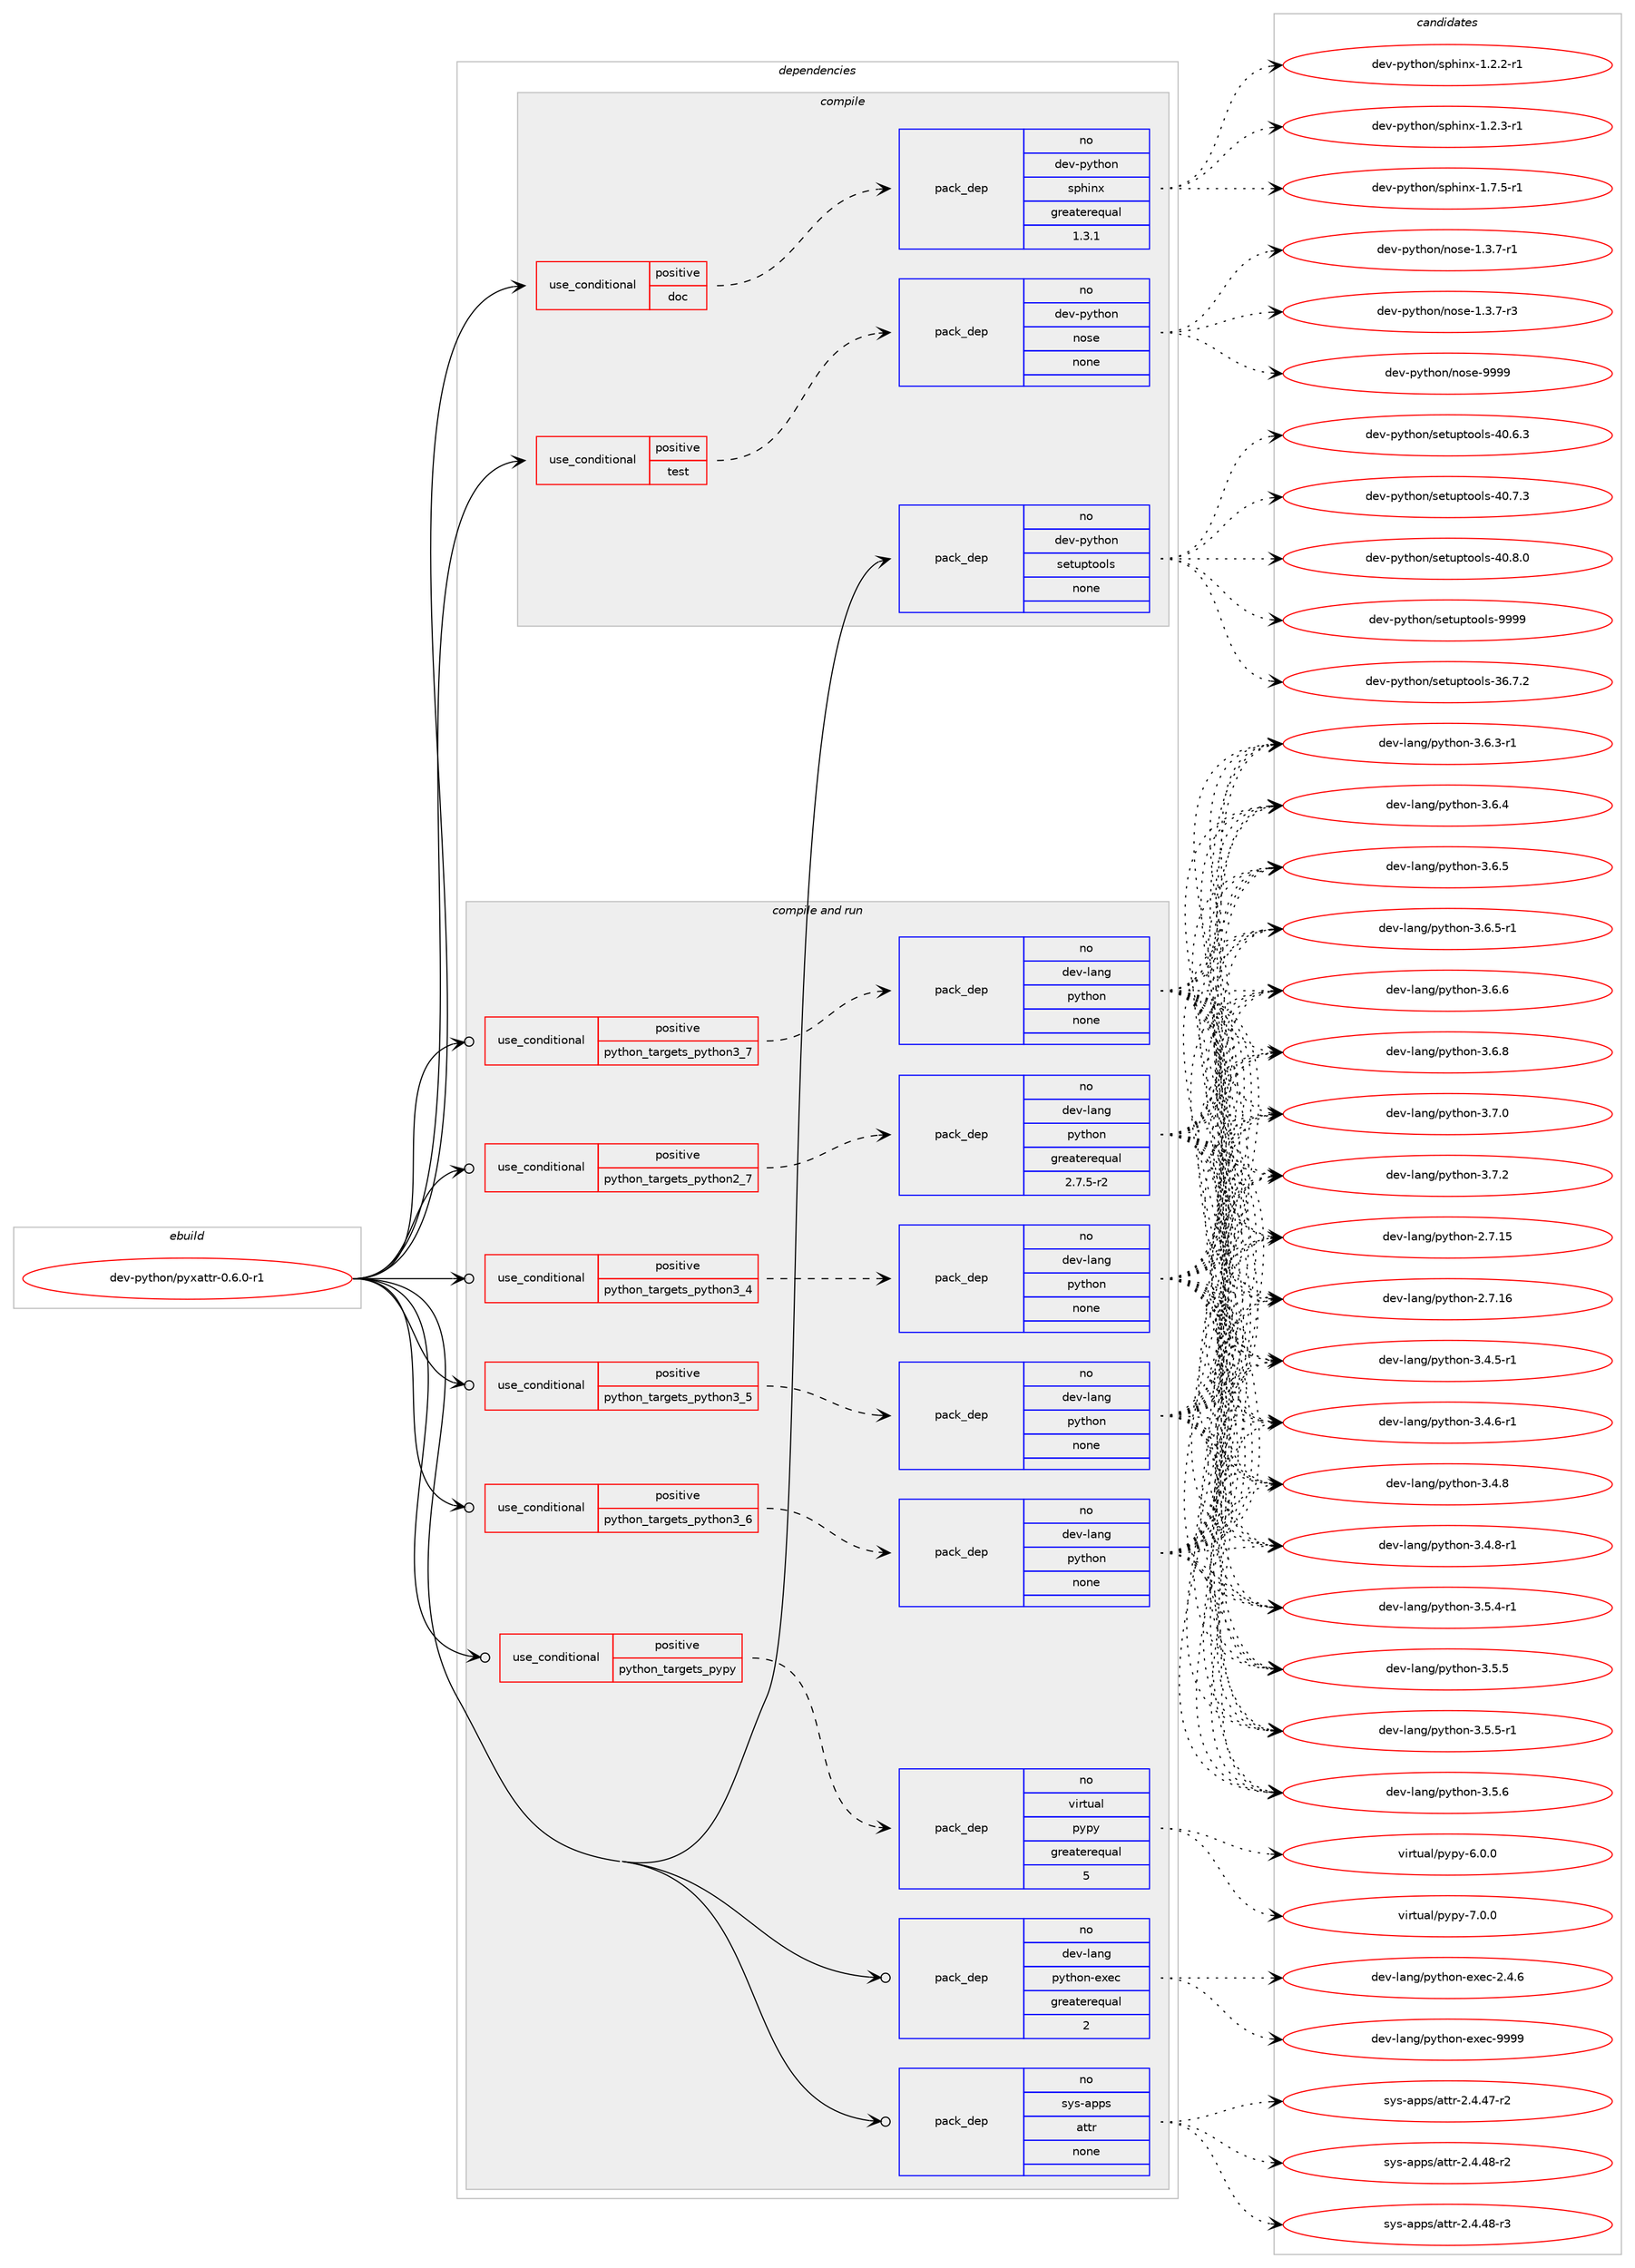 digraph prolog {

# *************
# Graph options
# *************

newrank=true;
concentrate=true;
compound=true;
graph [rankdir=LR,fontname=Helvetica,fontsize=10,ranksep=1.5];#, ranksep=2.5, nodesep=0.2];
edge  [arrowhead=vee];
node  [fontname=Helvetica,fontsize=10];

# **********
# The ebuild
# **********

subgraph cluster_leftcol {
color=gray;
rank=same;
label=<<i>ebuild</i>>;
id [label="dev-python/pyxattr-0.6.0-r1", color=red, width=4, href="../dev-python/pyxattr-0.6.0-r1.svg"];
}

# ****************
# The dependencies
# ****************

subgraph cluster_midcol {
color=gray;
label=<<i>dependencies</i>>;
subgraph cluster_compile {
fillcolor="#eeeeee";
style=filled;
label=<<i>compile</i>>;
subgraph cond383346 {
dependency1437691 [label=<<TABLE BORDER="0" CELLBORDER="1" CELLSPACING="0" CELLPADDING="4"><TR><TD ROWSPAN="3" CELLPADDING="10">use_conditional</TD></TR><TR><TD>positive</TD></TR><TR><TD>doc</TD></TR></TABLE>>, shape=none, color=red];
subgraph pack1030986 {
dependency1437692 [label=<<TABLE BORDER="0" CELLBORDER="1" CELLSPACING="0" CELLPADDING="4" WIDTH="220"><TR><TD ROWSPAN="6" CELLPADDING="30">pack_dep</TD></TR><TR><TD WIDTH="110">no</TD></TR><TR><TD>dev-python</TD></TR><TR><TD>sphinx</TD></TR><TR><TD>greaterequal</TD></TR><TR><TD>1.3.1</TD></TR></TABLE>>, shape=none, color=blue];
}
dependency1437691:e -> dependency1437692:w [weight=20,style="dashed",arrowhead="vee"];
}
id:e -> dependency1437691:w [weight=20,style="solid",arrowhead="vee"];
subgraph cond383347 {
dependency1437693 [label=<<TABLE BORDER="0" CELLBORDER="1" CELLSPACING="0" CELLPADDING="4"><TR><TD ROWSPAN="3" CELLPADDING="10">use_conditional</TD></TR><TR><TD>positive</TD></TR><TR><TD>test</TD></TR></TABLE>>, shape=none, color=red];
subgraph pack1030987 {
dependency1437694 [label=<<TABLE BORDER="0" CELLBORDER="1" CELLSPACING="0" CELLPADDING="4" WIDTH="220"><TR><TD ROWSPAN="6" CELLPADDING="30">pack_dep</TD></TR><TR><TD WIDTH="110">no</TD></TR><TR><TD>dev-python</TD></TR><TR><TD>nose</TD></TR><TR><TD>none</TD></TR><TR><TD></TD></TR></TABLE>>, shape=none, color=blue];
}
dependency1437693:e -> dependency1437694:w [weight=20,style="dashed",arrowhead="vee"];
}
id:e -> dependency1437693:w [weight=20,style="solid",arrowhead="vee"];
subgraph pack1030988 {
dependency1437695 [label=<<TABLE BORDER="0" CELLBORDER="1" CELLSPACING="0" CELLPADDING="4" WIDTH="220"><TR><TD ROWSPAN="6" CELLPADDING="30">pack_dep</TD></TR><TR><TD WIDTH="110">no</TD></TR><TR><TD>dev-python</TD></TR><TR><TD>setuptools</TD></TR><TR><TD>none</TD></TR><TR><TD></TD></TR></TABLE>>, shape=none, color=blue];
}
id:e -> dependency1437695:w [weight=20,style="solid",arrowhead="vee"];
}
subgraph cluster_compileandrun {
fillcolor="#eeeeee";
style=filled;
label=<<i>compile and run</i>>;
subgraph cond383348 {
dependency1437696 [label=<<TABLE BORDER="0" CELLBORDER="1" CELLSPACING="0" CELLPADDING="4"><TR><TD ROWSPAN="3" CELLPADDING="10">use_conditional</TD></TR><TR><TD>positive</TD></TR><TR><TD>python_targets_pypy</TD></TR></TABLE>>, shape=none, color=red];
subgraph pack1030989 {
dependency1437697 [label=<<TABLE BORDER="0" CELLBORDER="1" CELLSPACING="0" CELLPADDING="4" WIDTH="220"><TR><TD ROWSPAN="6" CELLPADDING="30">pack_dep</TD></TR><TR><TD WIDTH="110">no</TD></TR><TR><TD>virtual</TD></TR><TR><TD>pypy</TD></TR><TR><TD>greaterequal</TD></TR><TR><TD>5</TD></TR></TABLE>>, shape=none, color=blue];
}
dependency1437696:e -> dependency1437697:w [weight=20,style="dashed",arrowhead="vee"];
}
id:e -> dependency1437696:w [weight=20,style="solid",arrowhead="odotvee"];
subgraph cond383349 {
dependency1437698 [label=<<TABLE BORDER="0" CELLBORDER="1" CELLSPACING="0" CELLPADDING="4"><TR><TD ROWSPAN="3" CELLPADDING="10">use_conditional</TD></TR><TR><TD>positive</TD></TR><TR><TD>python_targets_python2_7</TD></TR></TABLE>>, shape=none, color=red];
subgraph pack1030990 {
dependency1437699 [label=<<TABLE BORDER="0" CELLBORDER="1" CELLSPACING="0" CELLPADDING="4" WIDTH="220"><TR><TD ROWSPAN="6" CELLPADDING="30">pack_dep</TD></TR><TR><TD WIDTH="110">no</TD></TR><TR><TD>dev-lang</TD></TR><TR><TD>python</TD></TR><TR><TD>greaterequal</TD></TR><TR><TD>2.7.5-r2</TD></TR></TABLE>>, shape=none, color=blue];
}
dependency1437698:e -> dependency1437699:w [weight=20,style="dashed",arrowhead="vee"];
}
id:e -> dependency1437698:w [weight=20,style="solid",arrowhead="odotvee"];
subgraph cond383350 {
dependency1437700 [label=<<TABLE BORDER="0" CELLBORDER="1" CELLSPACING="0" CELLPADDING="4"><TR><TD ROWSPAN="3" CELLPADDING="10">use_conditional</TD></TR><TR><TD>positive</TD></TR><TR><TD>python_targets_python3_4</TD></TR></TABLE>>, shape=none, color=red];
subgraph pack1030991 {
dependency1437701 [label=<<TABLE BORDER="0" CELLBORDER="1" CELLSPACING="0" CELLPADDING="4" WIDTH="220"><TR><TD ROWSPAN="6" CELLPADDING="30">pack_dep</TD></TR><TR><TD WIDTH="110">no</TD></TR><TR><TD>dev-lang</TD></TR><TR><TD>python</TD></TR><TR><TD>none</TD></TR><TR><TD></TD></TR></TABLE>>, shape=none, color=blue];
}
dependency1437700:e -> dependency1437701:w [weight=20,style="dashed",arrowhead="vee"];
}
id:e -> dependency1437700:w [weight=20,style="solid",arrowhead="odotvee"];
subgraph cond383351 {
dependency1437702 [label=<<TABLE BORDER="0" CELLBORDER="1" CELLSPACING="0" CELLPADDING="4"><TR><TD ROWSPAN="3" CELLPADDING="10">use_conditional</TD></TR><TR><TD>positive</TD></TR><TR><TD>python_targets_python3_5</TD></TR></TABLE>>, shape=none, color=red];
subgraph pack1030992 {
dependency1437703 [label=<<TABLE BORDER="0" CELLBORDER="1" CELLSPACING="0" CELLPADDING="4" WIDTH="220"><TR><TD ROWSPAN="6" CELLPADDING="30">pack_dep</TD></TR><TR><TD WIDTH="110">no</TD></TR><TR><TD>dev-lang</TD></TR><TR><TD>python</TD></TR><TR><TD>none</TD></TR><TR><TD></TD></TR></TABLE>>, shape=none, color=blue];
}
dependency1437702:e -> dependency1437703:w [weight=20,style="dashed",arrowhead="vee"];
}
id:e -> dependency1437702:w [weight=20,style="solid",arrowhead="odotvee"];
subgraph cond383352 {
dependency1437704 [label=<<TABLE BORDER="0" CELLBORDER="1" CELLSPACING="0" CELLPADDING="4"><TR><TD ROWSPAN="3" CELLPADDING="10">use_conditional</TD></TR><TR><TD>positive</TD></TR><TR><TD>python_targets_python3_6</TD></TR></TABLE>>, shape=none, color=red];
subgraph pack1030993 {
dependency1437705 [label=<<TABLE BORDER="0" CELLBORDER="1" CELLSPACING="0" CELLPADDING="4" WIDTH="220"><TR><TD ROWSPAN="6" CELLPADDING="30">pack_dep</TD></TR><TR><TD WIDTH="110">no</TD></TR><TR><TD>dev-lang</TD></TR><TR><TD>python</TD></TR><TR><TD>none</TD></TR><TR><TD></TD></TR></TABLE>>, shape=none, color=blue];
}
dependency1437704:e -> dependency1437705:w [weight=20,style="dashed",arrowhead="vee"];
}
id:e -> dependency1437704:w [weight=20,style="solid",arrowhead="odotvee"];
subgraph cond383353 {
dependency1437706 [label=<<TABLE BORDER="0" CELLBORDER="1" CELLSPACING="0" CELLPADDING="4"><TR><TD ROWSPAN="3" CELLPADDING="10">use_conditional</TD></TR><TR><TD>positive</TD></TR><TR><TD>python_targets_python3_7</TD></TR></TABLE>>, shape=none, color=red];
subgraph pack1030994 {
dependency1437707 [label=<<TABLE BORDER="0" CELLBORDER="1" CELLSPACING="0" CELLPADDING="4" WIDTH="220"><TR><TD ROWSPAN="6" CELLPADDING="30">pack_dep</TD></TR><TR><TD WIDTH="110">no</TD></TR><TR><TD>dev-lang</TD></TR><TR><TD>python</TD></TR><TR><TD>none</TD></TR><TR><TD></TD></TR></TABLE>>, shape=none, color=blue];
}
dependency1437706:e -> dependency1437707:w [weight=20,style="dashed",arrowhead="vee"];
}
id:e -> dependency1437706:w [weight=20,style="solid",arrowhead="odotvee"];
subgraph pack1030995 {
dependency1437708 [label=<<TABLE BORDER="0" CELLBORDER="1" CELLSPACING="0" CELLPADDING="4" WIDTH="220"><TR><TD ROWSPAN="6" CELLPADDING="30">pack_dep</TD></TR><TR><TD WIDTH="110">no</TD></TR><TR><TD>dev-lang</TD></TR><TR><TD>python-exec</TD></TR><TR><TD>greaterequal</TD></TR><TR><TD>2</TD></TR></TABLE>>, shape=none, color=blue];
}
id:e -> dependency1437708:w [weight=20,style="solid",arrowhead="odotvee"];
subgraph pack1030996 {
dependency1437709 [label=<<TABLE BORDER="0" CELLBORDER="1" CELLSPACING="0" CELLPADDING="4" WIDTH="220"><TR><TD ROWSPAN="6" CELLPADDING="30">pack_dep</TD></TR><TR><TD WIDTH="110">no</TD></TR><TR><TD>sys-apps</TD></TR><TR><TD>attr</TD></TR><TR><TD>none</TD></TR><TR><TD></TD></TR></TABLE>>, shape=none, color=blue];
}
id:e -> dependency1437709:w [weight=20,style="solid",arrowhead="odotvee"];
}
subgraph cluster_run {
fillcolor="#eeeeee";
style=filled;
label=<<i>run</i>>;
}
}

# **************
# The candidates
# **************

subgraph cluster_choices {
rank=same;
color=gray;
label=<<i>candidates</i>>;

subgraph choice1030986 {
color=black;
nodesep=1;
choice10010111845112121116104111110471151121041051101204549465046504511449 [label="dev-python/sphinx-1.2.2-r1", color=red, width=4,href="../dev-python/sphinx-1.2.2-r1.svg"];
choice10010111845112121116104111110471151121041051101204549465046514511449 [label="dev-python/sphinx-1.2.3-r1", color=red, width=4,href="../dev-python/sphinx-1.2.3-r1.svg"];
choice10010111845112121116104111110471151121041051101204549465546534511449 [label="dev-python/sphinx-1.7.5-r1", color=red, width=4,href="../dev-python/sphinx-1.7.5-r1.svg"];
dependency1437692:e -> choice10010111845112121116104111110471151121041051101204549465046504511449:w [style=dotted,weight="100"];
dependency1437692:e -> choice10010111845112121116104111110471151121041051101204549465046514511449:w [style=dotted,weight="100"];
dependency1437692:e -> choice10010111845112121116104111110471151121041051101204549465546534511449:w [style=dotted,weight="100"];
}
subgraph choice1030987 {
color=black;
nodesep=1;
choice10010111845112121116104111110471101111151014549465146554511449 [label="dev-python/nose-1.3.7-r1", color=red, width=4,href="../dev-python/nose-1.3.7-r1.svg"];
choice10010111845112121116104111110471101111151014549465146554511451 [label="dev-python/nose-1.3.7-r3", color=red, width=4,href="../dev-python/nose-1.3.7-r3.svg"];
choice10010111845112121116104111110471101111151014557575757 [label="dev-python/nose-9999", color=red, width=4,href="../dev-python/nose-9999.svg"];
dependency1437694:e -> choice10010111845112121116104111110471101111151014549465146554511449:w [style=dotted,weight="100"];
dependency1437694:e -> choice10010111845112121116104111110471101111151014549465146554511451:w [style=dotted,weight="100"];
dependency1437694:e -> choice10010111845112121116104111110471101111151014557575757:w [style=dotted,weight="100"];
}
subgraph choice1030988 {
color=black;
nodesep=1;
choice100101118451121211161041111104711510111611711211611111110811545515446554650 [label="dev-python/setuptools-36.7.2", color=red, width=4,href="../dev-python/setuptools-36.7.2.svg"];
choice100101118451121211161041111104711510111611711211611111110811545524846544651 [label="dev-python/setuptools-40.6.3", color=red, width=4,href="../dev-python/setuptools-40.6.3.svg"];
choice100101118451121211161041111104711510111611711211611111110811545524846554651 [label="dev-python/setuptools-40.7.3", color=red, width=4,href="../dev-python/setuptools-40.7.3.svg"];
choice100101118451121211161041111104711510111611711211611111110811545524846564648 [label="dev-python/setuptools-40.8.0", color=red, width=4,href="../dev-python/setuptools-40.8.0.svg"];
choice10010111845112121116104111110471151011161171121161111111081154557575757 [label="dev-python/setuptools-9999", color=red, width=4,href="../dev-python/setuptools-9999.svg"];
dependency1437695:e -> choice100101118451121211161041111104711510111611711211611111110811545515446554650:w [style=dotted,weight="100"];
dependency1437695:e -> choice100101118451121211161041111104711510111611711211611111110811545524846544651:w [style=dotted,weight="100"];
dependency1437695:e -> choice100101118451121211161041111104711510111611711211611111110811545524846554651:w [style=dotted,weight="100"];
dependency1437695:e -> choice100101118451121211161041111104711510111611711211611111110811545524846564648:w [style=dotted,weight="100"];
dependency1437695:e -> choice10010111845112121116104111110471151011161171121161111111081154557575757:w [style=dotted,weight="100"];
}
subgraph choice1030989 {
color=black;
nodesep=1;
choice1181051141161179710847112121112121455446484648 [label="virtual/pypy-6.0.0", color=red, width=4,href="../virtual/pypy-6.0.0.svg"];
choice1181051141161179710847112121112121455546484648 [label="virtual/pypy-7.0.0", color=red, width=4,href="../virtual/pypy-7.0.0.svg"];
dependency1437697:e -> choice1181051141161179710847112121112121455446484648:w [style=dotted,weight="100"];
dependency1437697:e -> choice1181051141161179710847112121112121455546484648:w [style=dotted,weight="100"];
}
subgraph choice1030990 {
color=black;
nodesep=1;
choice10010111845108971101034711212111610411111045504655464953 [label="dev-lang/python-2.7.15", color=red, width=4,href="../dev-lang/python-2.7.15.svg"];
choice10010111845108971101034711212111610411111045504655464954 [label="dev-lang/python-2.7.16", color=red, width=4,href="../dev-lang/python-2.7.16.svg"];
choice1001011184510897110103471121211161041111104551465246534511449 [label="dev-lang/python-3.4.5-r1", color=red, width=4,href="../dev-lang/python-3.4.5-r1.svg"];
choice1001011184510897110103471121211161041111104551465246544511449 [label="dev-lang/python-3.4.6-r1", color=red, width=4,href="../dev-lang/python-3.4.6-r1.svg"];
choice100101118451089711010347112121116104111110455146524656 [label="dev-lang/python-3.4.8", color=red, width=4,href="../dev-lang/python-3.4.8.svg"];
choice1001011184510897110103471121211161041111104551465246564511449 [label="dev-lang/python-3.4.8-r1", color=red, width=4,href="../dev-lang/python-3.4.8-r1.svg"];
choice1001011184510897110103471121211161041111104551465346524511449 [label="dev-lang/python-3.5.4-r1", color=red, width=4,href="../dev-lang/python-3.5.4-r1.svg"];
choice100101118451089711010347112121116104111110455146534653 [label="dev-lang/python-3.5.5", color=red, width=4,href="../dev-lang/python-3.5.5.svg"];
choice1001011184510897110103471121211161041111104551465346534511449 [label="dev-lang/python-3.5.5-r1", color=red, width=4,href="../dev-lang/python-3.5.5-r1.svg"];
choice100101118451089711010347112121116104111110455146534654 [label="dev-lang/python-3.5.6", color=red, width=4,href="../dev-lang/python-3.5.6.svg"];
choice1001011184510897110103471121211161041111104551465446514511449 [label="dev-lang/python-3.6.3-r1", color=red, width=4,href="../dev-lang/python-3.6.3-r1.svg"];
choice100101118451089711010347112121116104111110455146544652 [label="dev-lang/python-3.6.4", color=red, width=4,href="../dev-lang/python-3.6.4.svg"];
choice100101118451089711010347112121116104111110455146544653 [label="dev-lang/python-3.6.5", color=red, width=4,href="../dev-lang/python-3.6.5.svg"];
choice1001011184510897110103471121211161041111104551465446534511449 [label="dev-lang/python-3.6.5-r1", color=red, width=4,href="../dev-lang/python-3.6.5-r1.svg"];
choice100101118451089711010347112121116104111110455146544654 [label="dev-lang/python-3.6.6", color=red, width=4,href="../dev-lang/python-3.6.6.svg"];
choice100101118451089711010347112121116104111110455146544656 [label="dev-lang/python-3.6.8", color=red, width=4,href="../dev-lang/python-3.6.8.svg"];
choice100101118451089711010347112121116104111110455146554648 [label="dev-lang/python-3.7.0", color=red, width=4,href="../dev-lang/python-3.7.0.svg"];
choice100101118451089711010347112121116104111110455146554650 [label="dev-lang/python-3.7.2", color=red, width=4,href="../dev-lang/python-3.7.2.svg"];
dependency1437699:e -> choice10010111845108971101034711212111610411111045504655464953:w [style=dotted,weight="100"];
dependency1437699:e -> choice10010111845108971101034711212111610411111045504655464954:w [style=dotted,weight="100"];
dependency1437699:e -> choice1001011184510897110103471121211161041111104551465246534511449:w [style=dotted,weight="100"];
dependency1437699:e -> choice1001011184510897110103471121211161041111104551465246544511449:w [style=dotted,weight="100"];
dependency1437699:e -> choice100101118451089711010347112121116104111110455146524656:w [style=dotted,weight="100"];
dependency1437699:e -> choice1001011184510897110103471121211161041111104551465246564511449:w [style=dotted,weight="100"];
dependency1437699:e -> choice1001011184510897110103471121211161041111104551465346524511449:w [style=dotted,weight="100"];
dependency1437699:e -> choice100101118451089711010347112121116104111110455146534653:w [style=dotted,weight="100"];
dependency1437699:e -> choice1001011184510897110103471121211161041111104551465346534511449:w [style=dotted,weight="100"];
dependency1437699:e -> choice100101118451089711010347112121116104111110455146534654:w [style=dotted,weight="100"];
dependency1437699:e -> choice1001011184510897110103471121211161041111104551465446514511449:w [style=dotted,weight="100"];
dependency1437699:e -> choice100101118451089711010347112121116104111110455146544652:w [style=dotted,weight="100"];
dependency1437699:e -> choice100101118451089711010347112121116104111110455146544653:w [style=dotted,weight="100"];
dependency1437699:e -> choice1001011184510897110103471121211161041111104551465446534511449:w [style=dotted,weight="100"];
dependency1437699:e -> choice100101118451089711010347112121116104111110455146544654:w [style=dotted,weight="100"];
dependency1437699:e -> choice100101118451089711010347112121116104111110455146544656:w [style=dotted,weight="100"];
dependency1437699:e -> choice100101118451089711010347112121116104111110455146554648:w [style=dotted,weight="100"];
dependency1437699:e -> choice100101118451089711010347112121116104111110455146554650:w [style=dotted,weight="100"];
}
subgraph choice1030991 {
color=black;
nodesep=1;
choice10010111845108971101034711212111610411111045504655464953 [label="dev-lang/python-2.7.15", color=red, width=4,href="../dev-lang/python-2.7.15.svg"];
choice10010111845108971101034711212111610411111045504655464954 [label="dev-lang/python-2.7.16", color=red, width=4,href="../dev-lang/python-2.7.16.svg"];
choice1001011184510897110103471121211161041111104551465246534511449 [label="dev-lang/python-3.4.5-r1", color=red, width=4,href="../dev-lang/python-3.4.5-r1.svg"];
choice1001011184510897110103471121211161041111104551465246544511449 [label="dev-lang/python-3.4.6-r1", color=red, width=4,href="../dev-lang/python-3.4.6-r1.svg"];
choice100101118451089711010347112121116104111110455146524656 [label="dev-lang/python-3.4.8", color=red, width=4,href="../dev-lang/python-3.4.8.svg"];
choice1001011184510897110103471121211161041111104551465246564511449 [label="dev-lang/python-3.4.8-r1", color=red, width=4,href="../dev-lang/python-3.4.8-r1.svg"];
choice1001011184510897110103471121211161041111104551465346524511449 [label="dev-lang/python-3.5.4-r1", color=red, width=4,href="../dev-lang/python-3.5.4-r1.svg"];
choice100101118451089711010347112121116104111110455146534653 [label="dev-lang/python-3.5.5", color=red, width=4,href="../dev-lang/python-3.5.5.svg"];
choice1001011184510897110103471121211161041111104551465346534511449 [label="dev-lang/python-3.5.5-r1", color=red, width=4,href="../dev-lang/python-3.5.5-r1.svg"];
choice100101118451089711010347112121116104111110455146534654 [label="dev-lang/python-3.5.6", color=red, width=4,href="../dev-lang/python-3.5.6.svg"];
choice1001011184510897110103471121211161041111104551465446514511449 [label="dev-lang/python-3.6.3-r1", color=red, width=4,href="../dev-lang/python-3.6.3-r1.svg"];
choice100101118451089711010347112121116104111110455146544652 [label="dev-lang/python-3.6.4", color=red, width=4,href="../dev-lang/python-3.6.4.svg"];
choice100101118451089711010347112121116104111110455146544653 [label="dev-lang/python-3.6.5", color=red, width=4,href="../dev-lang/python-3.6.5.svg"];
choice1001011184510897110103471121211161041111104551465446534511449 [label="dev-lang/python-3.6.5-r1", color=red, width=4,href="../dev-lang/python-3.6.5-r1.svg"];
choice100101118451089711010347112121116104111110455146544654 [label="dev-lang/python-3.6.6", color=red, width=4,href="../dev-lang/python-3.6.6.svg"];
choice100101118451089711010347112121116104111110455146544656 [label="dev-lang/python-3.6.8", color=red, width=4,href="../dev-lang/python-3.6.8.svg"];
choice100101118451089711010347112121116104111110455146554648 [label="dev-lang/python-3.7.0", color=red, width=4,href="../dev-lang/python-3.7.0.svg"];
choice100101118451089711010347112121116104111110455146554650 [label="dev-lang/python-3.7.2", color=red, width=4,href="../dev-lang/python-3.7.2.svg"];
dependency1437701:e -> choice10010111845108971101034711212111610411111045504655464953:w [style=dotted,weight="100"];
dependency1437701:e -> choice10010111845108971101034711212111610411111045504655464954:w [style=dotted,weight="100"];
dependency1437701:e -> choice1001011184510897110103471121211161041111104551465246534511449:w [style=dotted,weight="100"];
dependency1437701:e -> choice1001011184510897110103471121211161041111104551465246544511449:w [style=dotted,weight="100"];
dependency1437701:e -> choice100101118451089711010347112121116104111110455146524656:w [style=dotted,weight="100"];
dependency1437701:e -> choice1001011184510897110103471121211161041111104551465246564511449:w [style=dotted,weight="100"];
dependency1437701:e -> choice1001011184510897110103471121211161041111104551465346524511449:w [style=dotted,weight="100"];
dependency1437701:e -> choice100101118451089711010347112121116104111110455146534653:w [style=dotted,weight="100"];
dependency1437701:e -> choice1001011184510897110103471121211161041111104551465346534511449:w [style=dotted,weight="100"];
dependency1437701:e -> choice100101118451089711010347112121116104111110455146534654:w [style=dotted,weight="100"];
dependency1437701:e -> choice1001011184510897110103471121211161041111104551465446514511449:w [style=dotted,weight="100"];
dependency1437701:e -> choice100101118451089711010347112121116104111110455146544652:w [style=dotted,weight="100"];
dependency1437701:e -> choice100101118451089711010347112121116104111110455146544653:w [style=dotted,weight="100"];
dependency1437701:e -> choice1001011184510897110103471121211161041111104551465446534511449:w [style=dotted,weight="100"];
dependency1437701:e -> choice100101118451089711010347112121116104111110455146544654:w [style=dotted,weight="100"];
dependency1437701:e -> choice100101118451089711010347112121116104111110455146544656:w [style=dotted,weight="100"];
dependency1437701:e -> choice100101118451089711010347112121116104111110455146554648:w [style=dotted,weight="100"];
dependency1437701:e -> choice100101118451089711010347112121116104111110455146554650:w [style=dotted,weight="100"];
}
subgraph choice1030992 {
color=black;
nodesep=1;
choice10010111845108971101034711212111610411111045504655464953 [label="dev-lang/python-2.7.15", color=red, width=4,href="../dev-lang/python-2.7.15.svg"];
choice10010111845108971101034711212111610411111045504655464954 [label="dev-lang/python-2.7.16", color=red, width=4,href="../dev-lang/python-2.7.16.svg"];
choice1001011184510897110103471121211161041111104551465246534511449 [label="dev-lang/python-3.4.5-r1", color=red, width=4,href="../dev-lang/python-3.4.5-r1.svg"];
choice1001011184510897110103471121211161041111104551465246544511449 [label="dev-lang/python-3.4.6-r1", color=red, width=4,href="../dev-lang/python-3.4.6-r1.svg"];
choice100101118451089711010347112121116104111110455146524656 [label="dev-lang/python-3.4.8", color=red, width=4,href="../dev-lang/python-3.4.8.svg"];
choice1001011184510897110103471121211161041111104551465246564511449 [label="dev-lang/python-3.4.8-r1", color=red, width=4,href="../dev-lang/python-3.4.8-r1.svg"];
choice1001011184510897110103471121211161041111104551465346524511449 [label="dev-lang/python-3.5.4-r1", color=red, width=4,href="../dev-lang/python-3.5.4-r1.svg"];
choice100101118451089711010347112121116104111110455146534653 [label="dev-lang/python-3.5.5", color=red, width=4,href="../dev-lang/python-3.5.5.svg"];
choice1001011184510897110103471121211161041111104551465346534511449 [label="dev-lang/python-3.5.5-r1", color=red, width=4,href="../dev-lang/python-3.5.5-r1.svg"];
choice100101118451089711010347112121116104111110455146534654 [label="dev-lang/python-3.5.6", color=red, width=4,href="../dev-lang/python-3.5.6.svg"];
choice1001011184510897110103471121211161041111104551465446514511449 [label="dev-lang/python-3.6.3-r1", color=red, width=4,href="../dev-lang/python-3.6.3-r1.svg"];
choice100101118451089711010347112121116104111110455146544652 [label="dev-lang/python-3.6.4", color=red, width=4,href="../dev-lang/python-3.6.4.svg"];
choice100101118451089711010347112121116104111110455146544653 [label="dev-lang/python-3.6.5", color=red, width=4,href="../dev-lang/python-3.6.5.svg"];
choice1001011184510897110103471121211161041111104551465446534511449 [label="dev-lang/python-3.6.5-r1", color=red, width=4,href="../dev-lang/python-3.6.5-r1.svg"];
choice100101118451089711010347112121116104111110455146544654 [label="dev-lang/python-3.6.6", color=red, width=4,href="../dev-lang/python-3.6.6.svg"];
choice100101118451089711010347112121116104111110455146544656 [label="dev-lang/python-3.6.8", color=red, width=4,href="../dev-lang/python-3.6.8.svg"];
choice100101118451089711010347112121116104111110455146554648 [label="dev-lang/python-3.7.0", color=red, width=4,href="../dev-lang/python-3.7.0.svg"];
choice100101118451089711010347112121116104111110455146554650 [label="dev-lang/python-3.7.2", color=red, width=4,href="../dev-lang/python-3.7.2.svg"];
dependency1437703:e -> choice10010111845108971101034711212111610411111045504655464953:w [style=dotted,weight="100"];
dependency1437703:e -> choice10010111845108971101034711212111610411111045504655464954:w [style=dotted,weight="100"];
dependency1437703:e -> choice1001011184510897110103471121211161041111104551465246534511449:w [style=dotted,weight="100"];
dependency1437703:e -> choice1001011184510897110103471121211161041111104551465246544511449:w [style=dotted,weight="100"];
dependency1437703:e -> choice100101118451089711010347112121116104111110455146524656:w [style=dotted,weight="100"];
dependency1437703:e -> choice1001011184510897110103471121211161041111104551465246564511449:w [style=dotted,weight="100"];
dependency1437703:e -> choice1001011184510897110103471121211161041111104551465346524511449:w [style=dotted,weight="100"];
dependency1437703:e -> choice100101118451089711010347112121116104111110455146534653:w [style=dotted,weight="100"];
dependency1437703:e -> choice1001011184510897110103471121211161041111104551465346534511449:w [style=dotted,weight="100"];
dependency1437703:e -> choice100101118451089711010347112121116104111110455146534654:w [style=dotted,weight="100"];
dependency1437703:e -> choice1001011184510897110103471121211161041111104551465446514511449:w [style=dotted,weight="100"];
dependency1437703:e -> choice100101118451089711010347112121116104111110455146544652:w [style=dotted,weight="100"];
dependency1437703:e -> choice100101118451089711010347112121116104111110455146544653:w [style=dotted,weight="100"];
dependency1437703:e -> choice1001011184510897110103471121211161041111104551465446534511449:w [style=dotted,weight="100"];
dependency1437703:e -> choice100101118451089711010347112121116104111110455146544654:w [style=dotted,weight="100"];
dependency1437703:e -> choice100101118451089711010347112121116104111110455146544656:w [style=dotted,weight="100"];
dependency1437703:e -> choice100101118451089711010347112121116104111110455146554648:w [style=dotted,weight="100"];
dependency1437703:e -> choice100101118451089711010347112121116104111110455146554650:w [style=dotted,weight="100"];
}
subgraph choice1030993 {
color=black;
nodesep=1;
choice10010111845108971101034711212111610411111045504655464953 [label="dev-lang/python-2.7.15", color=red, width=4,href="../dev-lang/python-2.7.15.svg"];
choice10010111845108971101034711212111610411111045504655464954 [label="dev-lang/python-2.7.16", color=red, width=4,href="../dev-lang/python-2.7.16.svg"];
choice1001011184510897110103471121211161041111104551465246534511449 [label="dev-lang/python-3.4.5-r1", color=red, width=4,href="../dev-lang/python-3.4.5-r1.svg"];
choice1001011184510897110103471121211161041111104551465246544511449 [label="dev-lang/python-3.4.6-r1", color=red, width=4,href="../dev-lang/python-3.4.6-r1.svg"];
choice100101118451089711010347112121116104111110455146524656 [label="dev-lang/python-3.4.8", color=red, width=4,href="../dev-lang/python-3.4.8.svg"];
choice1001011184510897110103471121211161041111104551465246564511449 [label="dev-lang/python-3.4.8-r1", color=red, width=4,href="../dev-lang/python-3.4.8-r1.svg"];
choice1001011184510897110103471121211161041111104551465346524511449 [label="dev-lang/python-3.5.4-r1", color=red, width=4,href="../dev-lang/python-3.5.4-r1.svg"];
choice100101118451089711010347112121116104111110455146534653 [label="dev-lang/python-3.5.5", color=red, width=4,href="../dev-lang/python-3.5.5.svg"];
choice1001011184510897110103471121211161041111104551465346534511449 [label="dev-lang/python-3.5.5-r1", color=red, width=4,href="../dev-lang/python-3.5.5-r1.svg"];
choice100101118451089711010347112121116104111110455146534654 [label="dev-lang/python-3.5.6", color=red, width=4,href="../dev-lang/python-3.5.6.svg"];
choice1001011184510897110103471121211161041111104551465446514511449 [label="dev-lang/python-3.6.3-r1", color=red, width=4,href="../dev-lang/python-3.6.3-r1.svg"];
choice100101118451089711010347112121116104111110455146544652 [label="dev-lang/python-3.6.4", color=red, width=4,href="../dev-lang/python-3.6.4.svg"];
choice100101118451089711010347112121116104111110455146544653 [label="dev-lang/python-3.6.5", color=red, width=4,href="../dev-lang/python-3.6.5.svg"];
choice1001011184510897110103471121211161041111104551465446534511449 [label="dev-lang/python-3.6.5-r1", color=red, width=4,href="../dev-lang/python-3.6.5-r1.svg"];
choice100101118451089711010347112121116104111110455146544654 [label="dev-lang/python-3.6.6", color=red, width=4,href="../dev-lang/python-3.6.6.svg"];
choice100101118451089711010347112121116104111110455146544656 [label="dev-lang/python-3.6.8", color=red, width=4,href="../dev-lang/python-3.6.8.svg"];
choice100101118451089711010347112121116104111110455146554648 [label="dev-lang/python-3.7.0", color=red, width=4,href="../dev-lang/python-3.7.0.svg"];
choice100101118451089711010347112121116104111110455146554650 [label="dev-lang/python-3.7.2", color=red, width=4,href="../dev-lang/python-3.7.2.svg"];
dependency1437705:e -> choice10010111845108971101034711212111610411111045504655464953:w [style=dotted,weight="100"];
dependency1437705:e -> choice10010111845108971101034711212111610411111045504655464954:w [style=dotted,weight="100"];
dependency1437705:e -> choice1001011184510897110103471121211161041111104551465246534511449:w [style=dotted,weight="100"];
dependency1437705:e -> choice1001011184510897110103471121211161041111104551465246544511449:w [style=dotted,weight="100"];
dependency1437705:e -> choice100101118451089711010347112121116104111110455146524656:w [style=dotted,weight="100"];
dependency1437705:e -> choice1001011184510897110103471121211161041111104551465246564511449:w [style=dotted,weight="100"];
dependency1437705:e -> choice1001011184510897110103471121211161041111104551465346524511449:w [style=dotted,weight="100"];
dependency1437705:e -> choice100101118451089711010347112121116104111110455146534653:w [style=dotted,weight="100"];
dependency1437705:e -> choice1001011184510897110103471121211161041111104551465346534511449:w [style=dotted,weight="100"];
dependency1437705:e -> choice100101118451089711010347112121116104111110455146534654:w [style=dotted,weight="100"];
dependency1437705:e -> choice1001011184510897110103471121211161041111104551465446514511449:w [style=dotted,weight="100"];
dependency1437705:e -> choice100101118451089711010347112121116104111110455146544652:w [style=dotted,weight="100"];
dependency1437705:e -> choice100101118451089711010347112121116104111110455146544653:w [style=dotted,weight="100"];
dependency1437705:e -> choice1001011184510897110103471121211161041111104551465446534511449:w [style=dotted,weight="100"];
dependency1437705:e -> choice100101118451089711010347112121116104111110455146544654:w [style=dotted,weight="100"];
dependency1437705:e -> choice100101118451089711010347112121116104111110455146544656:w [style=dotted,weight="100"];
dependency1437705:e -> choice100101118451089711010347112121116104111110455146554648:w [style=dotted,weight="100"];
dependency1437705:e -> choice100101118451089711010347112121116104111110455146554650:w [style=dotted,weight="100"];
}
subgraph choice1030994 {
color=black;
nodesep=1;
choice10010111845108971101034711212111610411111045504655464953 [label="dev-lang/python-2.7.15", color=red, width=4,href="../dev-lang/python-2.7.15.svg"];
choice10010111845108971101034711212111610411111045504655464954 [label="dev-lang/python-2.7.16", color=red, width=4,href="../dev-lang/python-2.7.16.svg"];
choice1001011184510897110103471121211161041111104551465246534511449 [label="dev-lang/python-3.4.5-r1", color=red, width=4,href="../dev-lang/python-3.4.5-r1.svg"];
choice1001011184510897110103471121211161041111104551465246544511449 [label="dev-lang/python-3.4.6-r1", color=red, width=4,href="../dev-lang/python-3.4.6-r1.svg"];
choice100101118451089711010347112121116104111110455146524656 [label="dev-lang/python-3.4.8", color=red, width=4,href="../dev-lang/python-3.4.8.svg"];
choice1001011184510897110103471121211161041111104551465246564511449 [label="dev-lang/python-3.4.8-r1", color=red, width=4,href="../dev-lang/python-3.4.8-r1.svg"];
choice1001011184510897110103471121211161041111104551465346524511449 [label="dev-lang/python-3.5.4-r1", color=red, width=4,href="../dev-lang/python-3.5.4-r1.svg"];
choice100101118451089711010347112121116104111110455146534653 [label="dev-lang/python-3.5.5", color=red, width=4,href="../dev-lang/python-3.5.5.svg"];
choice1001011184510897110103471121211161041111104551465346534511449 [label="dev-lang/python-3.5.5-r1", color=red, width=4,href="../dev-lang/python-3.5.5-r1.svg"];
choice100101118451089711010347112121116104111110455146534654 [label="dev-lang/python-3.5.6", color=red, width=4,href="../dev-lang/python-3.5.6.svg"];
choice1001011184510897110103471121211161041111104551465446514511449 [label="dev-lang/python-3.6.3-r1", color=red, width=4,href="../dev-lang/python-3.6.3-r1.svg"];
choice100101118451089711010347112121116104111110455146544652 [label="dev-lang/python-3.6.4", color=red, width=4,href="../dev-lang/python-3.6.4.svg"];
choice100101118451089711010347112121116104111110455146544653 [label="dev-lang/python-3.6.5", color=red, width=4,href="../dev-lang/python-3.6.5.svg"];
choice1001011184510897110103471121211161041111104551465446534511449 [label="dev-lang/python-3.6.5-r1", color=red, width=4,href="../dev-lang/python-3.6.5-r1.svg"];
choice100101118451089711010347112121116104111110455146544654 [label="dev-lang/python-3.6.6", color=red, width=4,href="../dev-lang/python-3.6.6.svg"];
choice100101118451089711010347112121116104111110455146544656 [label="dev-lang/python-3.6.8", color=red, width=4,href="../dev-lang/python-3.6.8.svg"];
choice100101118451089711010347112121116104111110455146554648 [label="dev-lang/python-3.7.0", color=red, width=4,href="../dev-lang/python-3.7.0.svg"];
choice100101118451089711010347112121116104111110455146554650 [label="dev-lang/python-3.7.2", color=red, width=4,href="../dev-lang/python-3.7.2.svg"];
dependency1437707:e -> choice10010111845108971101034711212111610411111045504655464953:w [style=dotted,weight="100"];
dependency1437707:e -> choice10010111845108971101034711212111610411111045504655464954:w [style=dotted,weight="100"];
dependency1437707:e -> choice1001011184510897110103471121211161041111104551465246534511449:w [style=dotted,weight="100"];
dependency1437707:e -> choice1001011184510897110103471121211161041111104551465246544511449:w [style=dotted,weight="100"];
dependency1437707:e -> choice100101118451089711010347112121116104111110455146524656:w [style=dotted,weight="100"];
dependency1437707:e -> choice1001011184510897110103471121211161041111104551465246564511449:w [style=dotted,weight="100"];
dependency1437707:e -> choice1001011184510897110103471121211161041111104551465346524511449:w [style=dotted,weight="100"];
dependency1437707:e -> choice100101118451089711010347112121116104111110455146534653:w [style=dotted,weight="100"];
dependency1437707:e -> choice1001011184510897110103471121211161041111104551465346534511449:w [style=dotted,weight="100"];
dependency1437707:e -> choice100101118451089711010347112121116104111110455146534654:w [style=dotted,weight="100"];
dependency1437707:e -> choice1001011184510897110103471121211161041111104551465446514511449:w [style=dotted,weight="100"];
dependency1437707:e -> choice100101118451089711010347112121116104111110455146544652:w [style=dotted,weight="100"];
dependency1437707:e -> choice100101118451089711010347112121116104111110455146544653:w [style=dotted,weight="100"];
dependency1437707:e -> choice1001011184510897110103471121211161041111104551465446534511449:w [style=dotted,weight="100"];
dependency1437707:e -> choice100101118451089711010347112121116104111110455146544654:w [style=dotted,weight="100"];
dependency1437707:e -> choice100101118451089711010347112121116104111110455146544656:w [style=dotted,weight="100"];
dependency1437707:e -> choice100101118451089711010347112121116104111110455146554648:w [style=dotted,weight="100"];
dependency1437707:e -> choice100101118451089711010347112121116104111110455146554650:w [style=dotted,weight="100"];
}
subgraph choice1030995 {
color=black;
nodesep=1;
choice1001011184510897110103471121211161041111104510112010199455046524654 [label="dev-lang/python-exec-2.4.6", color=red, width=4,href="../dev-lang/python-exec-2.4.6.svg"];
choice10010111845108971101034711212111610411111045101120101994557575757 [label="dev-lang/python-exec-9999", color=red, width=4,href="../dev-lang/python-exec-9999.svg"];
dependency1437708:e -> choice1001011184510897110103471121211161041111104510112010199455046524654:w [style=dotted,weight="100"];
dependency1437708:e -> choice10010111845108971101034711212111610411111045101120101994557575757:w [style=dotted,weight="100"];
}
subgraph choice1030996 {
color=black;
nodesep=1;
choice11512111545971121121154797116116114455046524652554511450 [label="sys-apps/attr-2.4.47-r2", color=red, width=4,href="../sys-apps/attr-2.4.47-r2.svg"];
choice11512111545971121121154797116116114455046524652564511450 [label="sys-apps/attr-2.4.48-r2", color=red, width=4,href="../sys-apps/attr-2.4.48-r2.svg"];
choice11512111545971121121154797116116114455046524652564511451 [label="sys-apps/attr-2.4.48-r3", color=red, width=4,href="../sys-apps/attr-2.4.48-r3.svg"];
dependency1437709:e -> choice11512111545971121121154797116116114455046524652554511450:w [style=dotted,weight="100"];
dependency1437709:e -> choice11512111545971121121154797116116114455046524652564511450:w [style=dotted,weight="100"];
dependency1437709:e -> choice11512111545971121121154797116116114455046524652564511451:w [style=dotted,weight="100"];
}
}

}
